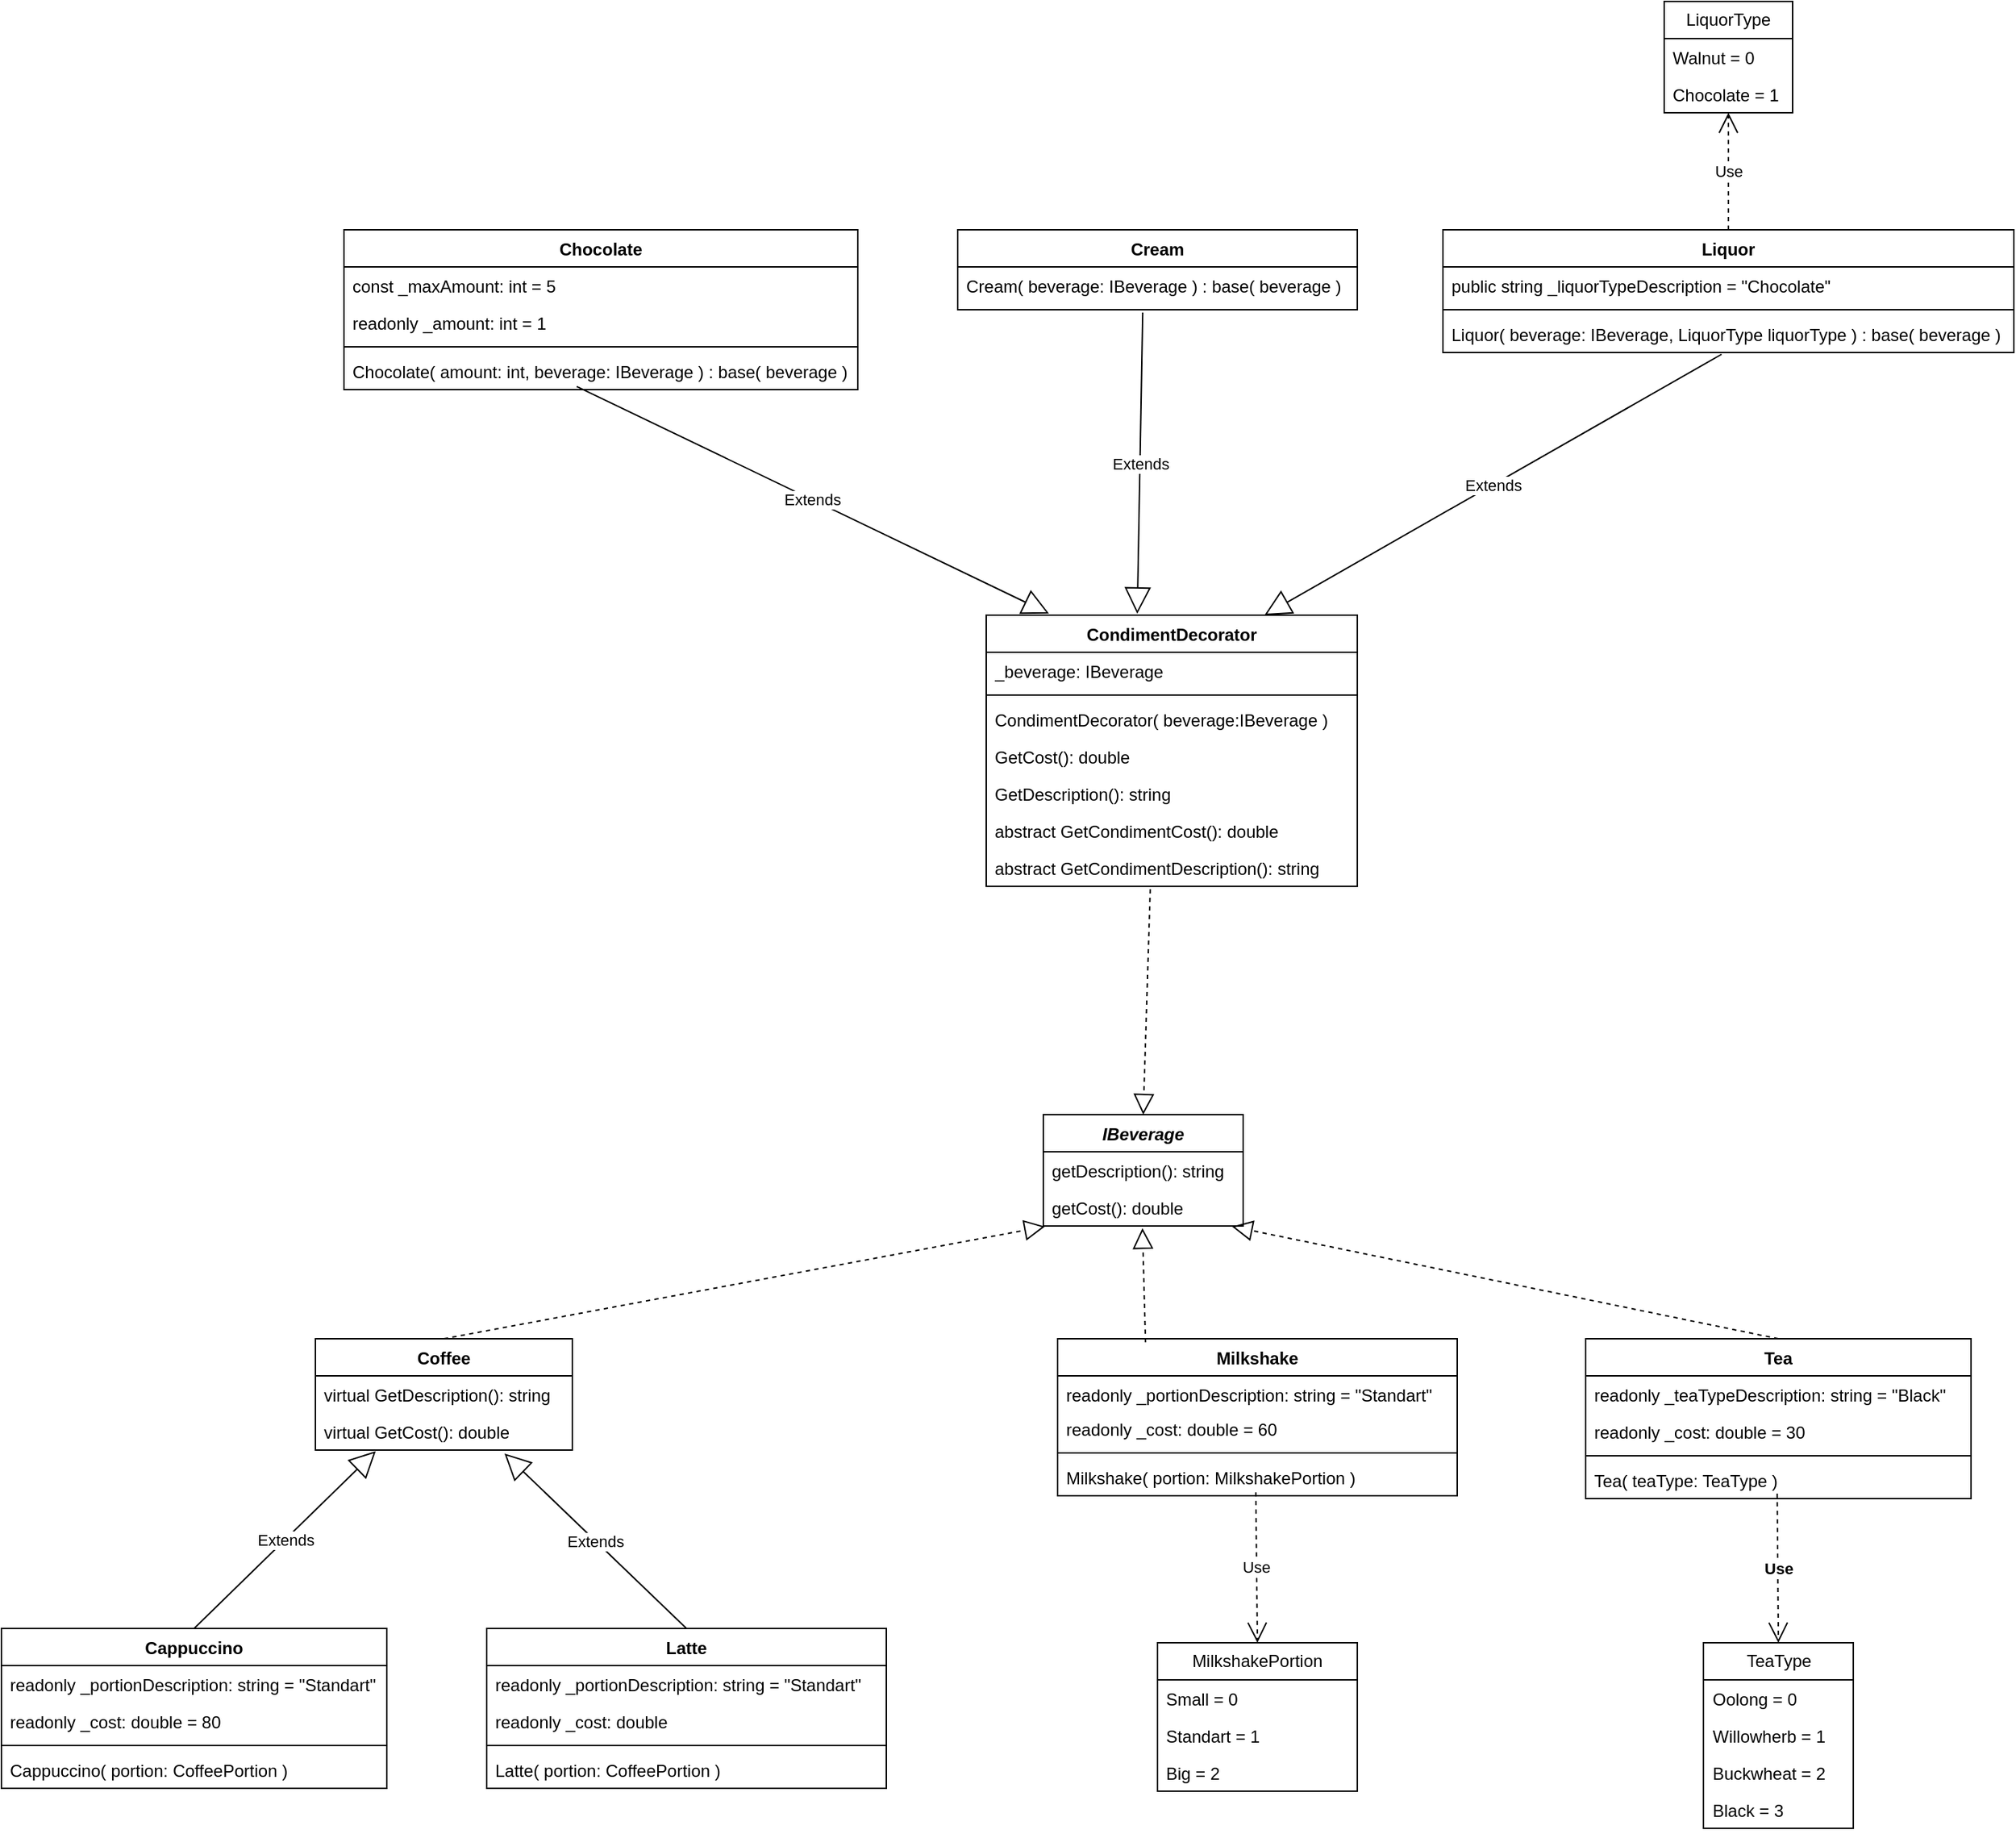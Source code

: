 <mxfile version="26.2.2">
  <diagram id="C5RBs43oDa-KdzZeNtuy" name="Page-1">
    <mxGraphModel dx="2318" dy="906" grid="1" gridSize="10" guides="1" tooltips="1" connect="1" arrows="1" fold="1" page="1" pageScale="1" pageWidth="827" pageHeight="1169" math="0" shadow="0">
      <root>
        <mxCell id="WIyWlLk6GJQsqaUBKTNV-0" />
        <mxCell id="WIyWlLk6GJQsqaUBKTNV-1" parent="WIyWlLk6GJQsqaUBKTNV-0" />
        <mxCell id="t-fRc-7rmQGpA7lkQgL5-0" value="&lt;i style=&quot;&quot;&gt;IBeverage&lt;/i&gt;" style="swimlane;fontStyle=1;align=center;verticalAlign=top;childLayout=stackLayout;horizontal=1;startSize=26;horizontalStack=0;resizeParent=1;resizeParentMax=0;resizeLast=0;collapsible=1;marginBottom=0;whiteSpace=wrap;html=1;" parent="WIyWlLk6GJQsqaUBKTNV-1" vertex="1">
          <mxGeometry x="330" y="780" width="140" height="78" as="geometry" />
        </mxCell>
        <mxCell id="t-fRc-7rmQGpA7lkQgL5-3" value="getDescription(): string" style="text;strokeColor=none;fillColor=none;align=left;verticalAlign=top;spacingLeft=4;spacingRight=4;overflow=hidden;rotatable=0;points=[[0,0.5],[1,0.5]];portConstraint=eastwest;whiteSpace=wrap;html=1;" parent="t-fRc-7rmQGpA7lkQgL5-0" vertex="1">
          <mxGeometry y="26" width="140" height="26" as="geometry" />
        </mxCell>
        <mxCell id="t-fRc-7rmQGpA7lkQgL5-4" value="getCost(): double" style="text;strokeColor=none;fillColor=none;align=left;verticalAlign=top;spacingLeft=4;spacingRight=4;overflow=hidden;rotatable=0;points=[[0,0.5],[1,0.5]];portConstraint=eastwest;whiteSpace=wrap;html=1;" parent="t-fRc-7rmQGpA7lkQgL5-0" vertex="1">
          <mxGeometry y="52" width="140" height="26" as="geometry" />
        </mxCell>
        <mxCell id="t-fRc-7rmQGpA7lkQgL5-5" value="Tea" style="swimlane;fontStyle=1;align=center;verticalAlign=top;childLayout=stackLayout;horizontal=1;startSize=26;horizontalStack=0;resizeParent=1;resizeParentMax=0;resizeLast=0;collapsible=1;marginBottom=0;whiteSpace=wrap;html=1;" parent="WIyWlLk6GJQsqaUBKTNV-1" vertex="1">
          <mxGeometry x="710" y="937" width="270" height="112" as="geometry" />
        </mxCell>
        <mxCell id="t-fRc-7rmQGpA7lkQgL5-6" value="&lt;div&gt;readonly _teaTypeDescription:&amp;nbsp;&lt;span style=&quot;background-color: transparent; color: light-dark(rgb(0, 0, 0), rgb(255, 255, 255));&quot;&gt;string&lt;/span&gt;&lt;span style=&quot;background-color: transparent; color: light-dark(rgb(0, 0, 0), rgb(255, 255, 255));&quot;&gt;&amp;nbsp;&lt;/span&gt;&lt;span style=&quot;background-color: transparent; color: light-dark(rgb(0, 0, 0), rgb(255, 255, 255));&quot;&gt;= &quot;Black&quot;&lt;/span&gt;&lt;/div&gt;" style="text;strokeColor=none;fillColor=none;align=left;verticalAlign=top;spacingLeft=4;spacingRight=4;overflow=hidden;rotatable=0;points=[[0,0.5],[1,0.5]];portConstraint=eastwest;whiteSpace=wrap;html=1;" parent="t-fRc-7rmQGpA7lkQgL5-5" vertex="1">
          <mxGeometry y="26" width="270" height="26" as="geometry" />
        </mxCell>
        <mxCell id="t-fRc-7rmQGpA7lkQgL5-19" value="readonly _cost: double&amp;nbsp;= 30" style="text;strokeColor=none;fillColor=none;align=left;verticalAlign=top;spacingLeft=4;spacingRight=4;overflow=hidden;rotatable=0;points=[[0,0.5],[1,0.5]];portConstraint=eastwest;whiteSpace=wrap;html=1;" parent="t-fRc-7rmQGpA7lkQgL5-5" vertex="1">
          <mxGeometry y="52" width="270" height="26" as="geometry" />
        </mxCell>
        <mxCell id="t-fRc-7rmQGpA7lkQgL5-7" value="" style="line;strokeWidth=1;fillColor=none;align=left;verticalAlign=middle;spacingTop=-1;spacingLeft=3;spacingRight=3;rotatable=0;labelPosition=right;points=[];portConstraint=eastwest;strokeColor=inherit;" parent="t-fRc-7rmQGpA7lkQgL5-5" vertex="1">
          <mxGeometry y="78" width="270" height="8" as="geometry" />
        </mxCell>
        <mxCell id="t-fRc-7rmQGpA7lkQgL5-8" value="Tea( teaType: TeaType&amp;nbsp;)" style="text;strokeColor=none;fillColor=none;align=left;verticalAlign=top;spacingLeft=4;spacingRight=4;overflow=hidden;rotatable=0;points=[[0,0.5],[1,0.5]];portConstraint=eastwest;whiteSpace=wrap;html=1;" parent="t-fRc-7rmQGpA7lkQgL5-5" vertex="1">
          <mxGeometry y="86" width="270" height="26" as="geometry" />
        </mxCell>
        <mxCell id="t-fRc-7rmQGpA7lkQgL5-9" value="Milkshake" style="swimlane;fontStyle=1;align=center;verticalAlign=top;childLayout=stackLayout;horizontal=1;startSize=26;horizontalStack=0;resizeParent=1;resizeParentMax=0;resizeLast=0;collapsible=1;marginBottom=0;whiteSpace=wrap;html=1;" parent="WIyWlLk6GJQsqaUBKTNV-1" vertex="1">
          <mxGeometry x="340" y="937" width="280" height="110" as="geometry" />
        </mxCell>
        <mxCell id="t-fRc-7rmQGpA7lkQgL5-10" value="&lt;div&gt;readonly _portionDescription:&amp;nbsp;&lt;span style=&quot;background-color: transparent; color: light-dark(rgb(0, 0, 0), rgb(255, 255, 255));&quot;&gt;string&lt;/span&gt;&lt;span style=&quot;background-color: transparent; color: light-dark(rgb(0, 0, 0), rgb(255, 255, 255));&quot;&gt;&amp;nbsp;&lt;/span&gt;&lt;span style=&quot;background-color: transparent; color: light-dark(rgb(0, 0, 0), rgb(255, 255, 255));&quot;&gt;= &quot;Standart&quot;&lt;/span&gt;&lt;/div&gt;" style="text;strokeColor=none;fillColor=none;align=left;verticalAlign=top;spacingLeft=4;spacingRight=4;overflow=hidden;rotatable=0;points=[[0,0.5],[1,0.5]];portConstraint=eastwest;whiteSpace=wrap;html=1;" parent="t-fRc-7rmQGpA7lkQgL5-9" vertex="1">
          <mxGeometry y="26" width="280" height="24" as="geometry" />
        </mxCell>
        <mxCell id="t-fRc-7rmQGpA7lkQgL5-17" value="readonly _cost: double = 60" style="text;strokeColor=none;fillColor=none;align=left;verticalAlign=top;spacingLeft=4;spacingRight=4;overflow=hidden;rotatable=0;points=[[0,0.5],[1,0.5]];portConstraint=eastwest;whiteSpace=wrap;html=1;" parent="t-fRc-7rmQGpA7lkQgL5-9" vertex="1">
          <mxGeometry y="50" width="280" height="26" as="geometry" />
        </mxCell>
        <mxCell id="t-fRc-7rmQGpA7lkQgL5-11" value="" style="line;strokeWidth=1;fillColor=none;align=left;verticalAlign=middle;spacingTop=-1;spacingLeft=3;spacingRight=3;rotatable=0;labelPosition=right;points=[];portConstraint=eastwest;strokeColor=inherit;" parent="t-fRc-7rmQGpA7lkQgL5-9" vertex="1">
          <mxGeometry y="76" width="280" height="8" as="geometry" />
        </mxCell>
        <mxCell id="t-fRc-7rmQGpA7lkQgL5-12" value="Milkshake( portion: MilkshakePortion&amp;nbsp;)" style="text;strokeColor=none;fillColor=none;align=left;verticalAlign=top;spacingLeft=4;spacingRight=4;overflow=hidden;rotatable=0;points=[[0,0.5],[1,0.5]];portConstraint=eastwest;whiteSpace=wrap;html=1;" parent="t-fRc-7rmQGpA7lkQgL5-9" vertex="1">
          <mxGeometry y="84" width="280" height="26" as="geometry" />
        </mxCell>
        <mxCell id="t-fRc-7rmQGpA7lkQgL5-13" value="Coffee" style="swimlane;fontStyle=1;align=center;verticalAlign=top;childLayout=stackLayout;horizontal=1;startSize=26;horizontalStack=0;resizeParent=1;resizeParentMax=0;resizeLast=0;collapsible=1;marginBottom=0;whiteSpace=wrap;html=1;" parent="WIyWlLk6GJQsqaUBKTNV-1" vertex="1">
          <mxGeometry x="-180" y="937" width="180" height="78" as="geometry" />
        </mxCell>
        <mxCell id="t-fRc-7rmQGpA7lkQgL5-16" value="virtual GetDescription(): string&amp;nbsp;" style="text;strokeColor=none;fillColor=none;align=left;verticalAlign=top;spacingLeft=4;spacingRight=4;overflow=hidden;rotatable=0;points=[[0,0.5],[1,0.5]];portConstraint=eastwest;whiteSpace=wrap;html=1;" parent="t-fRc-7rmQGpA7lkQgL5-13" vertex="1">
          <mxGeometry y="26" width="180" height="26" as="geometry" />
        </mxCell>
        <mxCell id="t-fRc-7rmQGpA7lkQgL5-18" value="virtual GetCost(): double&amp;nbsp;" style="text;strokeColor=none;fillColor=none;align=left;verticalAlign=top;spacingLeft=4;spacingRight=4;overflow=hidden;rotatable=0;points=[[0,0.5],[1,0.5]];portConstraint=eastwest;whiteSpace=wrap;html=1;" parent="t-fRc-7rmQGpA7lkQgL5-13" vertex="1">
          <mxGeometry y="52" width="180" height="26" as="geometry" />
        </mxCell>
        <mxCell id="t-fRc-7rmQGpA7lkQgL5-20" value="" style="endArrow=block;dashed=1;endFill=0;endSize=12;html=1;rounded=0;exitX=0.22;exitY=0.023;exitDx=0;exitDy=0;entryX=0.496;entryY=1.058;entryDx=0;entryDy=0;entryPerimeter=0;exitPerimeter=0;" parent="WIyWlLk6GJQsqaUBKTNV-1" source="t-fRc-7rmQGpA7lkQgL5-9" target="t-fRc-7rmQGpA7lkQgL5-4" edge="1">
          <mxGeometry width="160" relative="1" as="geometry">
            <mxPoint x="420" y="890" as="sourcePoint" />
            <mxPoint x="580" y="890" as="targetPoint" />
          </mxGeometry>
        </mxCell>
        <mxCell id="t-fRc-7rmQGpA7lkQgL5-21" value="" style="endArrow=block;dashed=1;endFill=0;endSize=12;html=1;rounded=0;exitX=0.5;exitY=0;exitDx=0;exitDy=0;entryX=0.944;entryY=1.014;entryDx=0;entryDy=0;entryPerimeter=0;" parent="WIyWlLk6GJQsqaUBKTNV-1" source="t-fRc-7rmQGpA7lkQgL5-5" target="t-fRc-7rmQGpA7lkQgL5-4" edge="1">
          <mxGeometry width="160" relative="1" as="geometry">
            <mxPoint x="400" y="947" as="sourcePoint" />
            <mxPoint x="407" y="871" as="targetPoint" />
          </mxGeometry>
        </mxCell>
        <mxCell id="t-fRc-7rmQGpA7lkQgL5-22" value="" style="endArrow=block;dashed=1;endFill=0;endSize=12;html=1;rounded=0;exitX=0.5;exitY=0;exitDx=0;exitDy=0;entryX=0.008;entryY=1.014;entryDx=0;entryDy=0;entryPerimeter=0;" parent="WIyWlLk6GJQsqaUBKTNV-1" source="t-fRc-7rmQGpA7lkQgL5-13" target="t-fRc-7rmQGpA7lkQgL5-4" edge="1">
          <mxGeometry width="160" relative="1" as="geometry">
            <mxPoint x="410" y="957" as="sourcePoint" />
            <mxPoint x="417" y="881" as="targetPoint" />
          </mxGeometry>
        </mxCell>
        <mxCell id="t-fRc-7rmQGpA7lkQgL5-23" value="Cappuccino" style="swimlane;fontStyle=1;align=center;verticalAlign=top;childLayout=stackLayout;horizontal=1;startSize=26;horizontalStack=0;resizeParent=1;resizeParentMax=0;resizeLast=0;collapsible=1;marginBottom=0;whiteSpace=wrap;html=1;" parent="WIyWlLk6GJQsqaUBKTNV-1" vertex="1">
          <mxGeometry x="-400" y="1140" width="270" height="112" as="geometry" />
        </mxCell>
        <mxCell id="t-fRc-7rmQGpA7lkQgL5-24" value="readonly _portionDescription: string&amp;nbsp;= &quot;Standart&quot;" style="text;strokeColor=none;fillColor=none;align=left;verticalAlign=top;spacingLeft=4;spacingRight=4;overflow=hidden;rotatable=0;points=[[0,0.5],[1,0.5]];portConstraint=eastwest;whiteSpace=wrap;html=1;" parent="t-fRc-7rmQGpA7lkQgL5-23" vertex="1">
          <mxGeometry y="26" width="270" height="26" as="geometry" />
        </mxCell>
        <mxCell id="t-fRc-7rmQGpA7lkQgL5-37" value="readonly _cost: double&amp;nbsp;= 80" style="text;strokeColor=none;fillColor=none;align=left;verticalAlign=top;spacingLeft=4;spacingRight=4;overflow=hidden;rotatable=0;points=[[0,0.5],[1,0.5]];portConstraint=eastwest;whiteSpace=wrap;html=1;" parent="t-fRc-7rmQGpA7lkQgL5-23" vertex="1">
          <mxGeometry y="52" width="270" height="26" as="geometry" />
        </mxCell>
        <mxCell id="t-fRc-7rmQGpA7lkQgL5-25" value="" style="line;strokeWidth=1;fillColor=none;align=left;verticalAlign=middle;spacingTop=-1;spacingLeft=3;spacingRight=3;rotatable=0;labelPosition=right;points=[];portConstraint=eastwest;strokeColor=inherit;" parent="t-fRc-7rmQGpA7lkQgL5-23" vertex="1">
          <mxGeometry y="78" width="270" height="8" as="geometry" />
        </mxCell>
        <mxCell id="t-fRc-7rmQGpA7lkQgL5-26" value="&lt;div&gt;Cappuccino( portion:&amp;nbsp;&lt;span style=&quot;background-color: transparent; color: light-dark(rgb(0, 0, 0), rgb(255, 255, 255));&quot;&gt;CoffeePortion&lt;/span&gt;&lt;span style=&quot;background-color: transparent; color: light-dark(rgb(0, 0, 0), rgb(255, 255, 255));&quot;&gt;&amp;nbsp;&lt;/span&gt;&lt;span style=&quot;background-color: transparent; color: light-dark(rgb(0, 0, 0), rgb(255, 255, 255));&quot;&gt;)&lt;/span&gt;&lt;/div&gt;&lt;div&gt;&lt;br&gt;&lt;/div&gt;" style="text;strokeColor=none;fillColor=none;align=left;verticalAlign=top;spacingLeft=4;spacingRight=4;overflow=hidden;rotatable=0;points=[[0,0.5],[1,0.5]];portConstraint=eastwest;whiteSpace=wrap;html=1;" parent="t-fRc-7rmQGpA7lkQgL5-23" vertex="1">
          <mxGeometry y="86" width="270" height="26" as="geometry" />
        </mxCell>
        <mxCell id="t-fRc-7rmQGpA7lkQgL5-27" value="Latte" style="swimlane;fontStyle=1;align=center;verticalAlign=top;childLayout=stackLayout;horizontal=1;startSize=26;horizontalStack=0;resizeParent=1;resizeParentMax=0;resizeLast=0;collapsible=1;marginBottom=0;whiteSpace=wrap;html=1;" parent="WIyWlLk6GJQsqaUBKTNV-1" vertex="1">
          <mxGeometry x="-60" y="1140" width="280" height="112" as="geometry" />
        </mxCell>
        <mxCell id="t-fRc-7rmQGpA7lkQgL5-28" value="readonly _portionDescription: string&amp;nbsp;= &quot;Standart&quot;" style="text;strokeColor=none;fillColor=none;align=left;verticalAlign=top;spacingLeft=4;spacingRight=4;overflow=hidden;rotatable=0;points=[[0,0.5],[1,0.5]];portConstraint=eastwest;whiteSpace=wrap;html=1;" parent="t-fRc-7rmQGpA7lkQgL5-27" vertex="1">
          <mxGeometry y="26" width="280" height="26" as="geometry" />
        </mxCell>
        <mxCell id="t-fRc-7rmQGpA7lkQgL5-38" value="readonly _cost: double&amp;nbsp;" style="text;strokeColor=none;fillColor=none;align=left;verticalAlign=top;spacingLeft=4;spacingRight=4;overflow=hidden;rotatable=0;points=[[0,0.5],[1,0.5]];portConstraint=eastwest;whiteSpace=wrap;html=1;" parent="t-fRc-7rmQGpA7lkQgL5-27" vertex="1">
          <mxGeometry y="52" width="280" height="26" as="geometry" />
        </mxCell>
        <mxCell id="t-fRc-7rmQGpA7lkQgL5-29" value="" style="line;strokeWidth=1;fillColor=none;align=left;verticalAlign=middle;spacingTop=-1;spacingLeft=3;spacingRight=3;rotatable=0;labelPosition=right;points=[];portConstraint=eastwest;strokeColor=inherit;" parent="t-fRc-7rmQGpA7lkQgL5-27" vertex="1">
          <mxGeometry y="78" width="280" height="8" as="geometry" />
        </mxCell>
        <mxCell id="t-fRc-7rmQGpA7lkQgL5-30" value="Latte( portion: CoffeePortion&amp;nbsp;)" style="text;strokeColor=none;fillColor=none;align=left;verticalAlign=top;spacingLeft=4;spacingRight=4;overflow=hidden;rotatable=0;points=[[0,0.5],[1,0.5]];portConstraint=eastwest;whiteSpace=wrap;html=1;" parent="t-fRc-7rmQGpA7lkQgL5-27" vertex="1">
          <mxGeometry y="86" width="280" height="26" as="geometry" />
        </mxCell>
        <mxCell id="t-fRc-7rmQGpA7lkQgL5-35" value="Extends" style="endArrow=block;endSize=16;endFill=0;html=1;rounded=0;entryX=0.235;entryY=1.027;entryDx=0;entryDy=0;entryPerimeter=0;exitX=0.5;exitY=0;exitDx=0;exitDy=0;" parent="WIyWlLk6GJQsqaUBKTNV-1" source="t-fRc-7rmQGpA7lkQgL5-23" target="t-fRc-7rmQGpA7lkQgL5-18" edge="1">
          <mxGeometry width="160" relative="1" as="geometry">
            <mxPoint x="-160" y="1100" as="sourcePoint" />
            <mxPoint y="1100" as="targetPoint" />
          </mxGeometry>
        </mxCell>
        <mxCell id="t-fRc-7rmQGpA7lkQgL5-36" value="Extends" style="endArrow=block;endSize=16;endFill=0;html=1;rounded=0;entryX=0.736;entryY=1.093;entryDx=0;entryDy=0;entryPerimeter=0;exitX=0.5;exitY=0;exitDx=0;exitDy=0;" parent="WIyWlLk6GJQsqaUBKTNV-1" source="t-fRc-7rmQGpA7lkQgL5-27" target="t-fRc-7rmQGpA7lkQgL5-18" edge="1">
          <mxGeometry width="160" relative="1" as="geometry">
            <mxPoint x="-150" y="1110" as="sourcePoint" />
            <mxPoint x="10" y="1110" as="targetPoint" />
          </mxGeometry>
        </mxCell>
        <mxCell id="l6fjiE6TG8cCU1mcpgYr-0" value="MilkshakePortion" style="swimlane;fontStyle=0;childLayout=stackLayout;horizontal=1;startSize=26;fillColor=none;horizontalStack=0;resizeParent=1;resizeParentMax=0;resizeLast=0;collapsible=1;marginBottom=0;whiteSpace=wrap;html=1;" parent="WIyWlLk6GJQsqaUBKTNV-1" vertex="1">
          <mxGeometry x="410" y="1150" width="140" height="104" as="geometry" />
        </mxCell>
        <mxCell id="l6fjiE6TG8cCU1mcpgYr-1" value="Small = 0" style="text;strokeColor=none;fillColor=none;align=left;verticalAlign=top;spacingLeft=4;spacingRight=4;overflow=hidden;rotatable=0;points=[[0,0.5],[1,0.5]];portConstraint=eastwest;whiteSpace=wrap;html=1;" parent="l6fjiE6TG8cCU1mcpgYr-0" vertex="1">
          <mxGeometry y="26" width="140" height="26" as="geometry" />
        </mxCell>
        <mxCell id="l6fjiE6TG8cCU1mcpgYr-2" value="Standart = 1" style="text;strokeColor=none;fillColor=none;align=left;verticalAlign=top;spacingLeft=4;spacingRight=4;overflow=hidden;rotatable=0;points=[[0,0.5],[1,0.5]];portConstraint=eastwest;whiteSpace=wrap;html=1;" parent="l6fjiE6TG8cCU1mcpgYr-0" vertex="1">
          <mxGeometry y="52" width="140" height="26" as="geometry" />
        </mxCell>
        <mxCell id="l6fjiE6TG8cCU1mcpgYr-3" value="Big = 2" style="text;strokeColor=none;fillColor=none;align=left;verticalAlign=top;spacingLeft=4;spacingRight=4;overflow=hidden;rotatable=0;points=[[0,0.5],[1,0.5]];portConstraint=eastwest;whiteSpace=wrap;html=1;" parent="l6fjiE6TG8cCU1mcpgYr-0" vertex="1">
          <mxGeometry y="78" width="140" height="26" as="geometry" />
        </mxCell>
        <mxCell id="l6fjiE6TG8cCU1mcpgYr-4" value="TeaType" style="swimlane;fontStyle=0;childLayout=stackLayout;horizontal=1;startSize=26;fillColor=none;horizontalStack=0;resizeParent=1;resizeParentMax=0;resizeLast=0;collapsible=1;marginBottom=0;whiteSpace=wrap;html=1;" parent="WIyWlLk6GJQsqaUBKTNV-1" vertex="1">
          <mxGeometry x="792.5" y="1150" width="105" height="130" as="geometry" />
        </mxCell>
        <mxCell id="l6fjiE6TG8cCU1mcpgYr-5" value="Oolong = 0" style="text;strokeColor=none;fillColor=none;align=left;verticalAlign=top;spacingLeft=4;spacingRight=4;overflow=hidden;rotatable=0;points=[[0,0.5],[1,0.5]];portConstraint=eastwest;whiteSpace=wrap;html=1;" parent="l6fjiE6TG8cCU1mcpgYr-4" vertex="1">
          <mxGeometry y="26" width="105" height="26" as="geometry" />
        </mxCell>
        <mxCell id="l6fjiE6TG8cCU1mcpgYr-6" value="Willowherb = 1" style="text;strokeColor=none;fillColor=none;align=left;verticalAlign=top;spacingLeft=4;spacingRight=4;overflow=hidden;rotatable=0;points=[[0,0.5],[1,0.5]];portConstraint=eastwest;whiteSpace=wrap;html=1;" parent="l6fjiE6TG8cCU1mcpgYr-4" vertex="1">
          <mxGeometry y="52" width="105" height="26" as="geometry" />
        </mxCell>
        <mxCell id="l6fjiE6TG8cCU1mcpgYr-7" value="Buckwheat = 2" style="text;strokeColor=none;fillColor=none;align=left;verticalAlign=top;spacingLeft=4;spacingRight=4;overflow=hidden;rotatable=0;points=[[0,0.5],[1,0.5]];portConstraint=eastwest;whiteSpace=wrap;html=1;" parent="l6fjiE6TG8cCU1mcpgYr-4" vertex="1">
          <mxGeometry y="78" width="105" height="26" as="geometry" />
        </mxCell>
        <mxCell id="l6fjiE6TG8cCU1mcpgYr-8" value="Black = 3" style="text;strokeColor=none;fillColor=none;align=left;verticalAlign=top;spacingLeft=4;spacingRight=4;overflow=hidden;rotatable=0;points=[[0,0.5],[1,0.5]];portConstraint=eastwest;whiteSpace=wrap;html=1;" parent="l6fjiE6TG8cCU1mcpgYr-4" vertex="1">
          <mxGeometry y="104" width="105" height="26" as="geometry" />
        </mxCell>
        <mxCell id="l6fjiE6TG8cCU1mcpgYr-9" value="Use" style="endArrow=open;endSize=12;dashed=1;html=1;rounded=0;entryX=0.5;entryY=0;entryDx=0;entryDy=0;exitX=0.497;exitY=0.867;exitDx=0;exitDy=0;exitPerimeter=0;fontStyle=1" parent="WIyWlLk6GJQsqaUBKTNV-1" source="t-fRc-7rmQGpA7lkQgL5-8" target="l6fjiE6TG8cCU1mcpgYr-4" edge="1">
          <mxGeometry width="160" relative="1" as="geometry">
            <mxPoint x="590" y="1070" as="sourcePoint" />
            <mxPoint x="750" y="1070" as="targetPoint" />
          </mxGeometry>
        </mxCell>
        <mxCell id="l6fjiE6TG8cCU1mcpgYr-10" value="Use" style="endArrow=open;endSize=12;dashed=1;html=1;rounded=0;entryX=0.5;entryY=0;entryDx=0;entryDy=0;exitX=0.496;exitY=0.91;exitDx=0;exitDy=0;exitPerimeter=0;" parent="WIyWlLk6GJQsqaUBKTNV-1" source="t-fRc-7rmQGpA7lkQgL5-12" target="l6fjiE6TG8cCU1mcpgYr-0" edge="1">
          <mxGeometry width="160" relative="1" as="geometry">
            <mxPoint x="800" y="1070" as="sourcePoint" />
            <mxPoint x="800" y="1179" as="targetPoint" />
          </mxGeometry>
        </mxCell>
        <mxCell id="FzhhcRbNJSuOv0NEgxeo-0" value="CondimentDecorator" style="swimlane;fontStyle=1;align=center;verticalAlign=top;childLayout=stackLayout;horizontal=1;startSize=26;horizontalStack=0;resizeParent=1;resizeParentMax=0;resizeLast=0;collapsible=1;marginBottom=0;whiteSpace=wrap;html=1;" vertex="1" parent="WIyWlLk6GJQsqaUBKTNV-1">
          <mxGeometry x="290" y="430" width="260" height="190" as="geometry" />
        </mxCell>
        <mxCell id="FzhhcRbNJSuOv0NEgxeo-1" value="_beverage: IBeverage" style="text;strokeColor=none;fillColor=none;align=left;verticalAlign=top;spacingLeft=4;spacingRight=4;overflow=hidden;rotatable=0;points=[[0,0.5],[1,0.5]];portConstraint=eastwest;whiteSpace=wrap;html=1;" vertex="1" parent="FzhhcRbNJSuOv0NEgxeo-0">
          <mxGeometry y="26" width="260" height="26" as="geometry" />
        </mxCell>
        <mxCell id="FzhhcRbNJSuOv0NEgxeo-2" value="" style="line;strokeWidth=1;fillColor=none;align=left;verticalAlign=middle;spacingTop=-1;spacingLeft=3;spacingRight=3;rotatable=0;labelPosition=right;points=[];portConstraint=eastwest;strokeColor=inherit;" vertex="1" parent="FzhhcRbNJSuOv0NEgxeo-0">
          <mxGeometry y="52" width="260" height="8" as="geometry" />
        </mxCell>
        <mxCell id="FzhhcRbNJSuOv0NEgxeo-3" value="CondimentDecorator( beverage:IBeverage&amp;nbsp;)" style="text;strokeColor=none;fillColor=none;align=left;verticalAlign=top;spacingLeft=4;spacingRight=4;overflow=hidden;rotatable=0;points=[[0,0.5],[1,0.5]];portConstraint=eastwest;whiteSpace=wrap;html=1;" vertex="1" parent="FzhhcRbNJSuOv0NEgxeo-0">
          <mxGeometry y="60" width="260" height="26" as="geometry" />
        </mxCell>
        <mxCell id="FzhhcRbNJSuOv0NEgxeo-8" value="GetCost(): double" style="text;strokeColor=none;fillColor=none;align=left;verticalAlign=top;spacingLeft=4;spacingRight=4;overflow=hidden;rotatable=0;points=[[0,0.5],[1,0.5]];portConstraint=eastwest;whiteSpace=wrap;html=1;" vertex="1" parent="FzhhcRbNJSuOv0NEgxeo-0">
          <mxGeometry y="86" width="260" height="26" as="geometry" />
        </mxCell>
        <mxCell id="FzhhcRbNJSuOv0NEgxeo-7" value="GetDescription(): string" style="text;strokeColor=none;fillColor=none;align=left;verticalAlign=top;spacingLeft=4;spacingRight=4;overflow=hidden;rotatable=0;points=[[0,0.5],[1,0.5]];portConstraint=eastwest;whiteSpace=wrap;html=1;" vertex="1" parent="FzhhcRbNJSuOv0NEgxeo-0">
          <mxGeometry y="112" width="260" height="26" as="geometry" />
        </mxCell>
        <mxCell id="FzhhcRbNJSuOv0NEgxeo-6" value="abstract GetCondimentCost(): double&amp;nbsp;" style="text;strokeColor=none;fillColor=none;align=left;verticalAlign=top;spacingLeft=4;spacingRight=4;overflow=hidden;rotatable=0;points=[[0,0.5],[1,0.5]];portConstraint=eastwest;whiteSpace=wrap;html=1;" vertex="1" parent="FzhhcRbNJSuOv0NEgxeo-0">
          <mxGeometry y="138" width="260" height="26" as="geometry" />
        </mxCell>
        <mxCell id="FzhhcRbNJSuOv0NEgxeo-5" value="abstract GetCondimentDescription(): string" style="text;strokeColor=none;fillColor=none;align=left;verticalAlign=top;spacingLeft=4;spacingRight=4;overflow=hidden;rotatable=0;points=[[0,0.5],[1,0.5]];portConstraint=eastwest;whiteSpace=wrap;html=1;" vertex="1" parent="FzhhcRbNJSuOv0NEgxeo-0">
          <mxGeometry y="164" width="260" height="26" as="geometry" />
        </mxCell>
        <mxCell id="FzhhcRbNJSuOv0NEgxeo-9" value="" style="endArrow=block;dashed=1;endFill=0;endSize=12;html=1;rounded=0;exitX=0.442;exitY=1.077;exitDx=0;exitDy=0;entryX=0.5;entryY=0;entryDx=0;entryDy=0;exitPerimeter=0;" edge="1" parent="WIyWlLk6GJQsqaUBKTNV-1" source="FzhhcRbNJSuOv0NEgxeo-5" target="t-fRc-7rmQGpA7lkQgL5-0">
          <mxGeometry width="160" relative="1" as="geometry">
            <mxPoint x="500" y="947" as="sourcePoint" />
            <mxPoint x="407" y="871" as="targetPoint" />
          </mxGeometry>
        </mxCell>
        <mxCell id="FzhhcRbNJSuOv0NEgxeo-10" value="Chocolate" style="swimlane;fontStyle=1;align=center;verticalAlign=top;childLayout=stackLayout;horizontal=1;startSize=26;horizontalStack=0;resizeParent=1;resizeParentMax=0;resizeLast=0;collapsible=1;marginBottom=0;whiteSpace=wrap;html=1;" vertex="1" parent="WIyWlLk6GJQsqaUBKTNV-1">
          <mxGeometry x="-160" y="160" width="360" height="112" as="geometry" />
        </mxCell>
        <mxCell id="FzhhcRbNJSuOv0NEgxeo-11" value="const _maxAmount: int&amp;nbsp;= 5" style="text;strokeColor=none;fillColor=none;align=left;verticalAlign=top;spacingLeft=4;spacingRight=4;overflow=hidden;rotatable=0;points=[[0,0.5],[1,0.5]];portConstraint=eastwest;whiteSpace=wrap;html=1;" vertex="1" parent="FzhhcRbNJSuOv0NEgxeo-10">
          <mxGeometry y="26" width="360" height="26" as="geometry" />
        </mxCell>
        <mxCell id="FzhhcRbNJSuOv0NEgxeo-34" value="readonly _amount: int&amp;nbsp;= 1" style="text;strokeColor=none;fillColor=none;align=left;verticalAlign=top;spacingLeft=4;spacingRight=4;overflow=hidden;rotatable=0;points=[[0,0.5],[1,0.5]];portConstraint=eastwest;whiteSpace=wrap;html=1;" vertex="1" parent="FzhhcRbNJSuOv0NEgxeo-10">
          <mxGeometry y="52" width="360" height="26" as="geometry" />
        </mxCell>
        <mxCell id="FzhhcRbNJSuOv0NEgxeo-12" value="" style="line;strokeWidth=1;fillColor=none;align=left;verticalAlign=middle;spacingTop=-1;spacingLeft=3;spacingRight=3;rotatable=0;labelPosition=right;points=[];portConstraint=eastwest;strokeColor=inherit;" vertex="1" parent="FzhhcRbNJSuOv0NEgxeo-10">
          <mxGeometry y="78" width="360" height="8" as="geometry" />
        </mxCell>
        <mxCell id="FzhhcRbNJSuOv0NEgxeo-13" value="Chocolate( amount: int, beverage: IBeverage ) : base( beverage )" style="text;strokeColor=none;fillColor=none;align=left;verticalAlign=top;spacingLeft=4;spacingRight=4;overflow=hidden;rotatable=0;points=[[0,0.5],[1,0.5]];portConstraint=eastwest;whiteSpace=wrap;html=1;" vertex="1" parent="FzhhcRbNJSuOv0NEgxeo-10">
          <mxGeometry y="86" width="360" height="26" as="geometry" />
        </mxCell>
        <mxCell id="FzhhcRbNJSuOv0NEgxeo-14" value="Liquor&lt;div&gt;&lt;br&gt;&lt;/div&gt;" style="swimlane;fontStyle=1;align=center;verticalAlign=top;childLayout=stackLayout;horizontal=1;startSize=26;horizontalStack=0;resizeParent=1;resizeParentMax=0;resizeLast=0;collapsible=1;marginBottom=0;whiteSpace=wrap;html=1;" vertex="1" parent="WIyWlLk6GJQsqaUBKTNV-1">
          <mxGeometry x="610" y="160" width="400" height="86" as="geometry" />
        </mxCell>
        <mxCell id="FzhhcRbNJSuOv0NEgxeo-15" value="public string _liquorTypeDescription = &quot;Chocolate&quot;" style="text;strokeColor=none;fillColor=none;align=left;verticalAlign=top;spacingLeft=4;spacingRight=4;overflow=hidden;rotatable=0;points=[[0,0.5],[1,0.5]];portConstraint=eastwest;whiteSpace=wrap;html=1;" vertex="1" parent="FzhhcRbNJSuOv0NEgxeo-14">
          <mxGeometry y="26" width="400" height="26" as="geometry" />
        </mxCell>
        <mxCell id="FzhhcRbNJSuOv0NEgxeo-16" value="" style="line;strokeWidth=1;fillColor=none;align=left;verticalAlign=middle;spacingTop=-1;spacingLeft=3;spacingRight=3;rotatable=0;labelPosition=right;points=[];portConstraint=eastwest;strokeColor=inherit;" vertex="1" parent="FzhhcRbNJSuOv0NEgxeo-14">
          <mxGeometry y="52" width="400" height="8" as="geometry" />
        </mxCell>
        <mxCell id="FzhhcRbNJSuOv0NEgxeo-17" value="Liquor( beverage: IBeverage, LiquorType liquorType ) : base( beverage )" style="text;strokeColor=none;fillColor=none;align=left;verticalAlign=top;spacingLeft=4;spacingRight=4;overflow=hidden;rotatable=0;points=[[0,0.5],[1,0.5]];portConstraint=eastwest;whiteSpace=wrap;html=1;" vertex="1" parent="FzhhcRbNJSuOv0NEgxeo-14">
          <mxGeometry y="60" width="400" height="26" as="geometry" />
        </mxCell>
        <mxCell id="FzhhcRbNJSuOv0NEgxeo-18" value="Cream" style="swimlane;fontStyle=1;align=center;verticalAlign=top;childLayout=stackLayout;horizontal=1;startSize=26;horizontalStack=0;resizeParent=1;resizeParentMax=0;resizeLast=0;collapsible=1;marginBottom=0;whiteSpace=wrap;html=1;" vertex="1" parent="WIyWlLk6GJQsqaUBKTNV-1">
          <mxGeometry x="270" y="160" width="280" height="56" as="geometry" />
        </mxCell>
        <mxCell id="FzhhcRbNJSuOv0NEgxeo-21" value="Cream( beverage: IBeverage ) : base( beverage )" style="text;strokeColor=none;fillColor=none;align=left;verticalAlign=top;spacingLeft=4;spacingRight=4;overflow=hidden;rotatable=0;points=[[0,0.5],[1,0.5]];portConstraint=eastwest;whiteSpace=wrap;html=1;" vertex="1" parent="FzhhcRbNJSuOv0NEgxeo-18">
          <mxGeometry y="26" width="280" height="30" as="geometry" />
        </mxCell>
        <mxCell id="FzhhcRbNJSuOv0NEgxeo-22" value="LiquorType" style="swimlane;fontStyle=0;childLayout=stackLayout;horizontal=1;startSize=26;fillColor=none;horizontalStack=0;resizeParent=1;resizeParentMax=0;resizeLast=0;collapsible=1;marginBottom=0;whiteSpace=wrap;html=1;" vertex="1" parent="WIyWlLk6GJQsqaUBKTNV-1">
          <mxGeometry x="765" width="90" height="78" as="geometry" />
        </mxCell>
        <mxCell id="FzhhcRbNJSuOv0NEgxeo-23" value="Walnut = 0" style="text;strokeColor=none;fillColor=none;align=left;verticalAlign=top;spacingLeft=4;spacingRight=4;overflow=hidden;rotatable=0;points=[[0,0.5],[1,0.5]];portConstraint=eastwest;whiteSpace=wrap;html=1;" vertex="1" parent="FzhhcRbNJSuOv0NEgxeo-22">
          <mxGeometry y="26" width="90" height="26" as="geometry" />
        </mxCell>
        <mxCell id="FzhhcRbNJSuOv0NEgxeo-24" value="Chocolate = 1" style="text;strokeColor=none;fillColor=none;align=left;verticalAlign=top;spacingLeft=4;spacingRight=4;overflow=hidden;rotatable=0;points=[[0,0.5],[1,0.5]];portConstraint=eastwest;whiteSpace=wrap;html=1;" vertex="1" parent="FzhhcRbNJSuOv0NEgxeo-22">
          <mxGeometry y="52" width="90" height="26" as="geometry" />
        </mxCell>
        <mxCell id="FzhhcRbNJSuOv0NEgxeo-28" value="Extends" style="endArrow=block;endSize=16;endFill=0;html=1;rounded=0;exitX=0.463;exitY=1.068;exitDx=0;exitDy=0;exitPerimeter=0;entryX=0.407;entryY=-0.005;entryDx=0;entryDy=0;entryPerimeter=0;" edge="1" parent="WIyWlLk6GJQsqaUBKTNV-1" source="FzhhcRbNJSuOv0NEgxeo-21" target="FzhhcRbNJSuOv0NEgxeo-0">
          <mxGeometry width="160" relative="1" as="geometry">
            <mxPoint x="300" y="280" as="sourcePoint" />
            <mxPoint x="460" y="280" as="targetPoint" />
          </mxGeometry>
        </mxCell>
        <mxCell id="FzhhcRbNJSuOv0NEgxeo-29" value="Extends" style="endArrow=block;endSize=16;endFill=0;html=1;rounded=0;exitX=0.488;exitY=1.048;exitDx=0;exitDy=0;exitPerimeter=0;entryX=0.75;entryY=0;entryDx=0;entryDy=0;" edge="1" parent="WIyWlLk6GJQsqaUBKTNV-1" source="FzhhcRbNJSuOv0NEgxeo-17" target="FzhhcRbNJSuOv0NEgxeo-0">
          <mxGeometry width="160" relative="1" as="geometry">
            <mxPoint x="328" y="228" as="sourcePoint" />
            <mxPoint x="399" y="442" as="targetPoint" />
          </mxGeometry>
        </mxCell>
        <mxCell id="FzhhcRbNJSuOv0NEgxeo-30" value="Extends" style="endArrow=block;endSize=16;endFill=0;html=1;rounded=0;exitX=0.453;exitY=0.915;exitDx=0;exitDy=0;exitPerimeter=0;entryX=0.169;entryY=-0.006;entryDx=0;entryDy=0;entryPerimeter=0;" edge="1" parent="WIyWlLk6GJQsqaUBKTNV-1" source="FzhhcRbNJSuOv0NEgxeo-13" target="FzhhcRbNJSuOv0NEgxeo-0">
          <mxGeometry width="160" relative="1" as="geometry">
            <mxPoint x="328" y="228" as="sourcePoint" />
            <mxPoint x="399" y="442" as="targetPoint" />
          </mxGeometry>
        </mxCell>
        <mxCell id="FzhhcRbNJSuOv0NEgxeo-31" value="Use" style="endArrow=open;endSize=12;dashed=1;html=1;rounded=0;exitX=0.5;exitY=0;exitDx=0;exitDy=0;entryX=0.5;entryY=1;entryDx=0;entryDy=0;" edge="1" parent="WIyWlLk6GJQsqaUBKTNV-1" source="FzhhcRbNJSuOv0NEgxeo-14" target="FzhhcRbNJSuOv0NEgxeo-22">
          <mxGeometry width="160" relative="1" as="geometry">
            <mxPoint x="630" y="130" as="sourcePoint" />
            <mxPoint x="760" y="150" as="targetPoint" />
          </mxGeometry>
        </mxCell>
      </root>
    </mxGraphModel>
  </diagram>
</mxfile>
